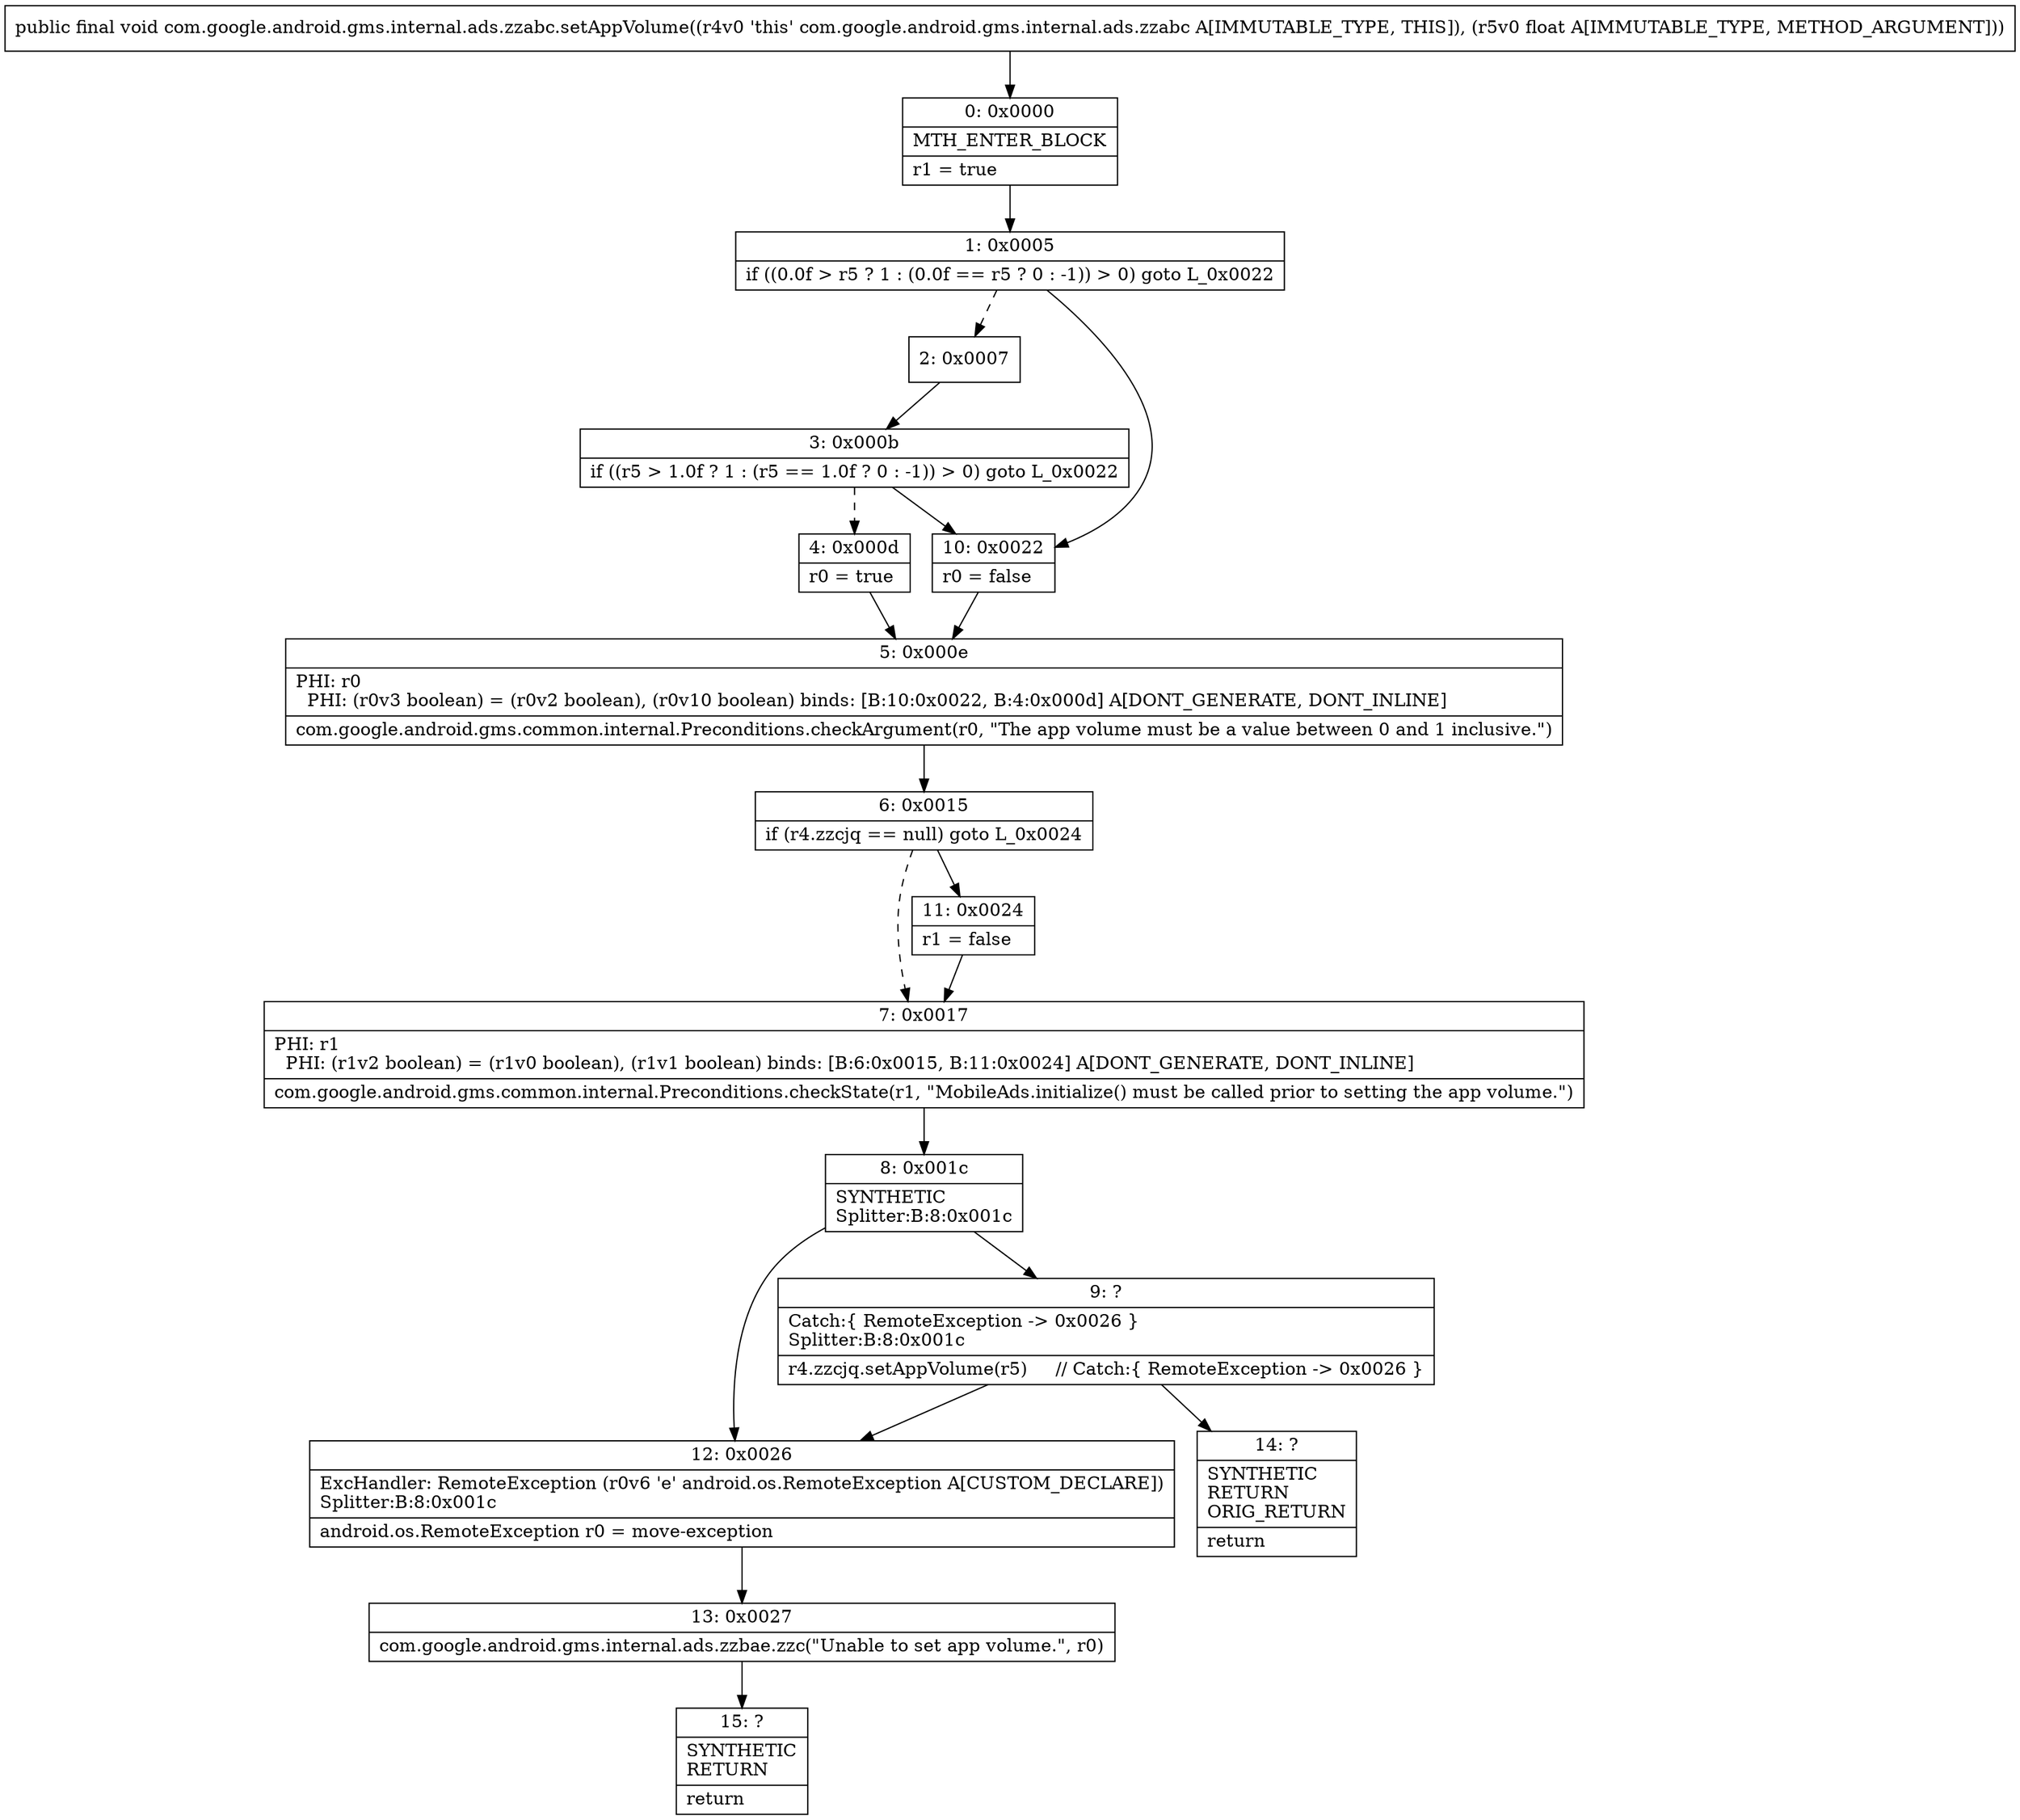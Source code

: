 digraph "CFG forcom.google.android.gms.internal.ads.zzabc.setAppVolume(F)V" {
Node_0 [shape=record,label="{0\:\ 0x0000|MTH_ENTER_BLOCK\l|r1 = true\l}"];
Node_1 [shape=record,label="{1\:\ 0x0005|if ((0.0f \> r5 ? 1 : (0.0f == r5 ? 0 : \-1)) \> 0) goto L_0x0022\l}"];
Node_2 [shape=record,label="{2\:\ 0x0007}"];
Node_3 [shape=record,label="{3\:\ 0x000b|if ((r5 \> 1.0f ? 1 : (r5 == 1.0f ? 0 : \-1)) \> 0) goto L_0x0022\l}"];
Node_4 [shape=record,label="{4\:\ 0x000d|r0 = true\l}"];
Node_5 [shape=record,label="{5\:\ 0x000e|PHI: r0 \l  PHI: (r0v3 boolean) = (r0v2 boolean), (r0v10 boolean) binds: [B:10:0x0022, B:4:0x000d] A[DONT_GENERATE, DONT_INLINE]\l|com.google.android.gms.common.internal.Preconditions.checkArgument(r0, \"The app volume must be a value between 0 and 1 inclusive.\")\l}"];
Node_6 [shape=record,label="{6\:\ 0x0015|if (r4.zzcjq == null) goto L_0x0024\l}"];
Node_7 [shape=record,label="{7\:\ 0x0017|PHI: r1 \l  PHI: (r1v2 boolean) = (r1v0 boolean), (r1v1 boolean) binds: [B:6:0x0015, B:11:0x0024] A[DONT_GENERATE, DONT_INLINE]\l|com.google.android.gms.common.internal.Preconditions.checkState(r1, \"MobileAds.initialize() must be called prior to setting the app volume.\")\l}"];
Node_8 [shape=record,label="{8\:\ 0x001c|SYNTHETIC\lSplitter:B:8:0x001c\l}"];
Node_9 [shape=record,label="{9\:\ ?|Catch:\{ RemoteException \-\> 0x0026 \}\lSplitter:B:8:0x001c\l|r4.zzcjq.setAppVolume(r5)     \/\/ Catch:\{ RemoteException \-\> 0x0026 \}\l}"];
Node_10 [shape=record,label="{10\:\ 0x0022|r0 = false\l}"];
Node_11 [shape=record,label="{11\:\ 0x0024|r1 = false\l}"];
Node_12 [shape=record,label="{12\:\ 0x0026|ExcHandler: RemoteException (r0v6 'e' android.os.RemoteException A[CUSTOM_DECLARE])\lSplitter:B:8:0x001c\l|android.os.RemoteException r0 = move\-exception\l}"];
Node_13 [shape=record,label="{13\:\ 0x0027|com.google.android.gms.internal.ads.zzbae.zzc(\"Unable to set app volume.\", r0)\l}"];
Node_14 [shape=record,label="{14\:\ ?|SYNTHETIC\lRETURN\lORIG_RETURN\l|return\l}"];
Node_15 [shape=record,label="{15\:\ ?|SYNTHETIC\lRETURN\l|return\l}"];
MethodNode[shape=record,label="{public final void com.google.android.gms.internal.ads.zzabc.setAppVolume((r4v0 'this' com.google.android.gms.internal.ads.zzabc A[IMMUTABLE_TYPE, THIS]), (r5v0 float A[IMMUTABLE_TYPE, METHOD_ARGUMENT])) }"];
MethodNode -> Node_0;
Node_0 -> Node_1;
Node_1 -> Node_2[style=dashed];
Node_1 -> Node_10;
Node_2 -> Node_3;
Node_3 -> Node_4[style=dashed];
Node_3 -> Node_10;
Node_4 -> Node_5;
Node_5 -> Node_6;
Node_6 -> Node_7[style=dashed];
Node_6 -> Node_11;
Node_7 -> Node_8;
Node_8 -> Node_9;
Node_8 -> Node_12;
Node_9 -> Node_12;
Node_9 -> Node_14;
Node_10 -> Node_5;
Node_11 -> Node_7;
Node_12 -> Node_13;
Node_13 -> Node_15;
}


